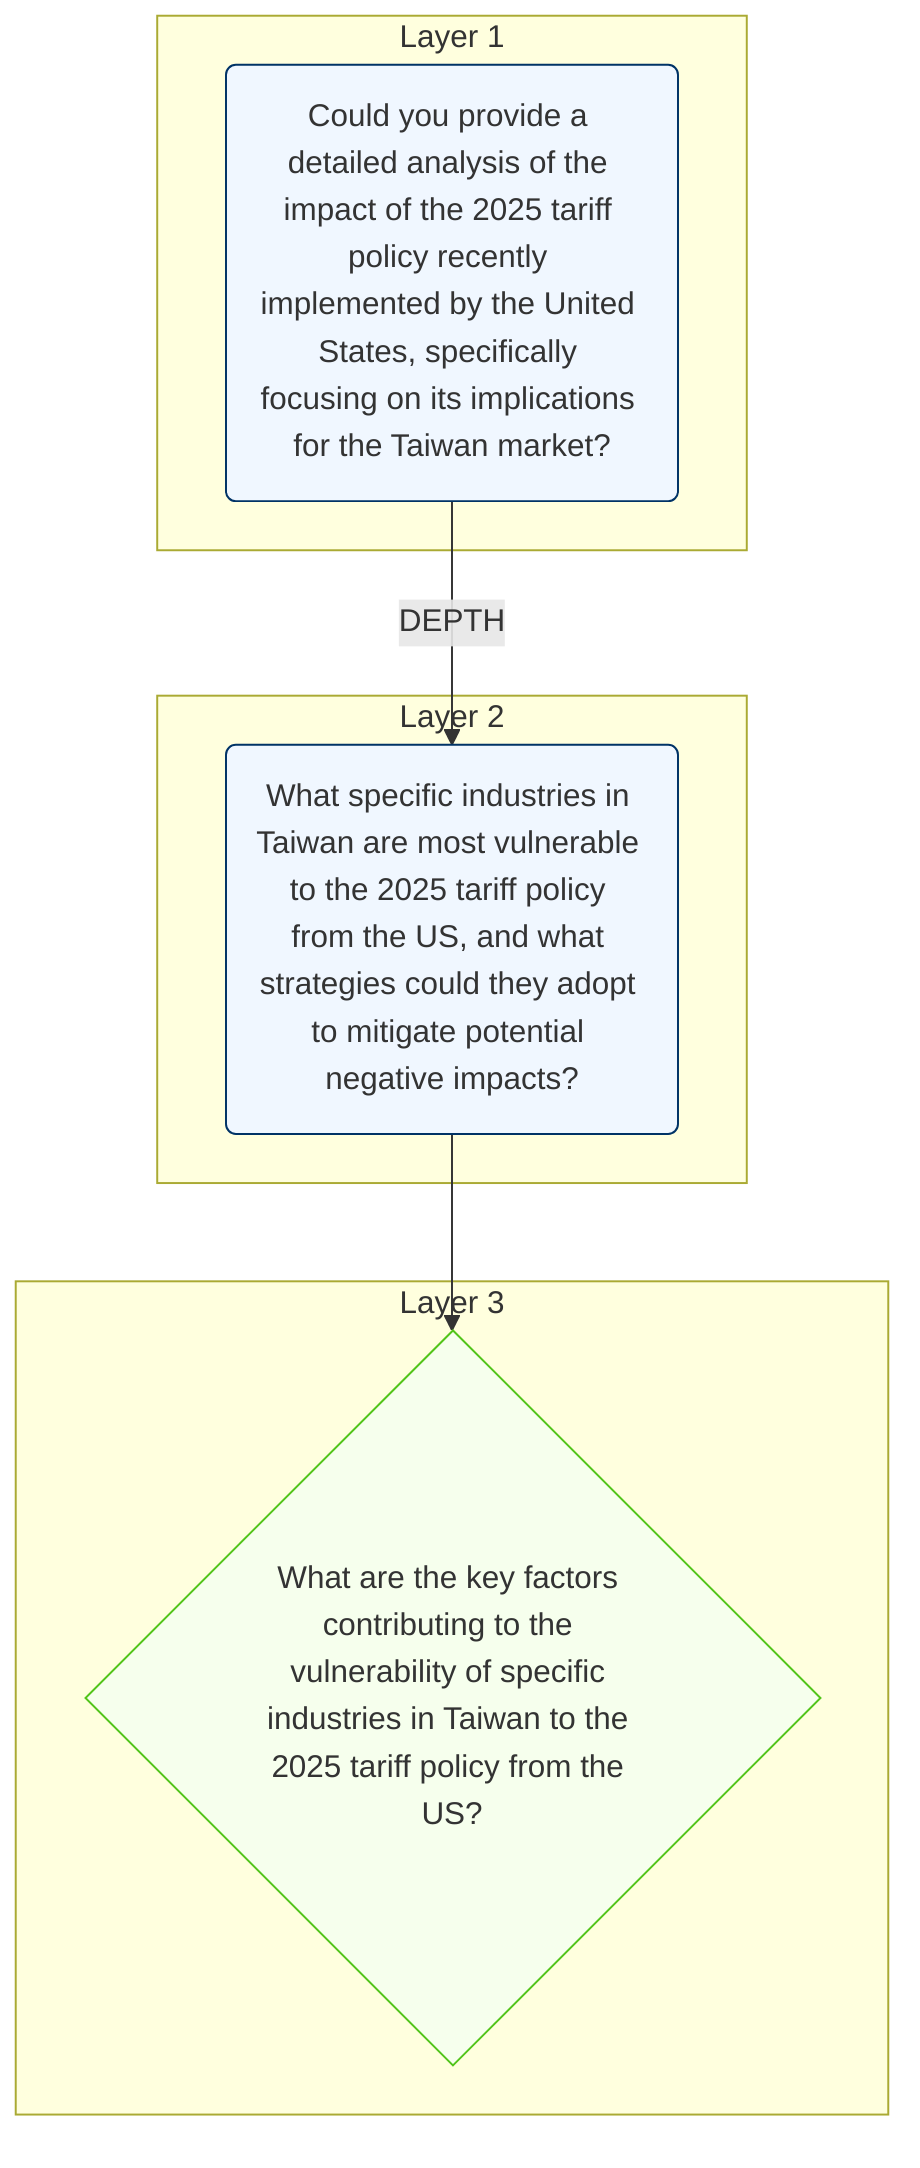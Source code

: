 flowchart TB

    subgraph Layer_1[Layer 1]
        analysis_20250512_143938_root(Could you provide a detailed analysis of the impact of the 2025 tariff policy recently implemented by the United States, specifically focusing on its implications for the Taiwan market?)
    end
    subgraph Layer_2[Layer 2]
        analysis_20250512_143938_root_depth_1(What specific industries in Taiwan are most vulnerable to the 2025 tariff policy from the US, and what strategies could they adopt to mitigate potential negative impacts?)
    end
    subgraph Layer_3[Layer 3]
        analysis_20250512_143938_root_depth_1_depth_1{What are the key factors contributing to the vulnerability of specific industries in Taiwan to the 2025 tariff policy from the US?}
    end

    analysis_20250512_143938_root -->|DEPTH| analysis_20250512_143938_root_depth_1
    analysis_20250512_143938_root_depth_1 --> analysis_20250512_143938_root_depth_1_depth_1


style analysis_20250512_143938_root fill:#f0f7ff,stroke:#003366
style analysis_20250512_143938_root_depth_1 fill:#f0f7ff,stroke:#003366
style analysis_20250512_143938_root_depth_1_depth_1 fill:#f6ffed,stroke:#52c41a